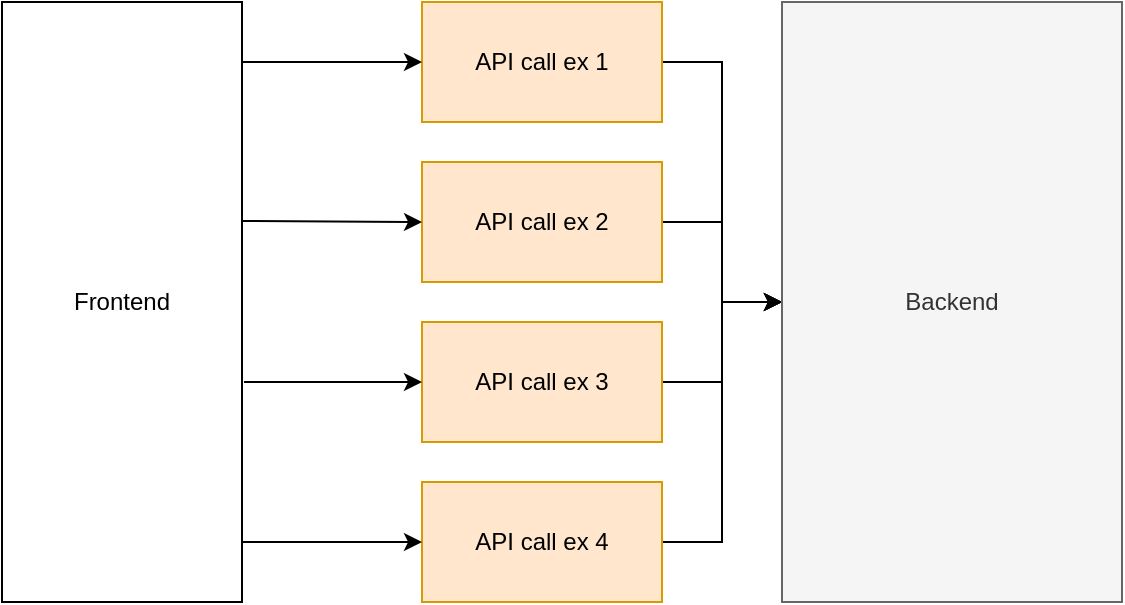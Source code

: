 <mxfile version="10.6.1" type="device"><diagram id="TWcAyWYOqswNdNWPShXc" name="Page-1"><mxGraphModel dx="774" dy="439" grid="1" gridSize="10" guides="1" tooltips="1" connect="1" arrows="1" fold="1" page="1" pageScale="1" pageWidth="850" pageHeight="1100" math="0" shadow="0"><root><mxCell id="0"/><mxCell id="1" parent="0"/><mxCell id="OiSPnr7VvSHOIUBx8l-g-1" value="Frontend" style="rounded=0;whiteSpace=wrap;html=1;" vertex="1" parent="1"><mxGeometry x="60" y="160" width="120" height="300" as="geometry"/></mxCell><mxCell id="OiSPnr7VvSHOIUBx8l-g-13" style="edgeStyle=orthogonalEdgeStyle;rounded=0;orthogonalLoop=1;jettySize=auto;html=1;entryX=0;entryY=0.5;entryDx=0;entryDy=0;" edge="1" parent="1" source="OiSPnr7VvSHOIUBx8l-g-2" target="OiSPnr7VvSHOIUBx8l-g-6"><mxGeometry relative="1" as="geometry"/></mxCell><mxCell id="OiSPnr7VvSHOIUBx8l-g-2" value="API call ex 2" style="rounded=0;whiteSpace=wrap;html=1;fillColor=#ffe6cc;strokeColor=#d79b00;" vertex="1" parent="1"><mxGeometry x="270" y="240" width="120" height="60" as="geometry"/></mxCell><mxCell id="OiSPnr7VvSHOIUBx8l-g-17" value="" style="edgeStyle=orthogonalEdgeStyle;rounded=0;orthogonalLoop=1;jettySize=auto;html=1;" edge="1" parent="1" source="OiSPnr7VvSHOIUBx8l-g-3" target="OiSPnr7VvSHOIUBx8l-g-6"><mxGeometry relative="1" as="geometry"/></mxCell><mxCell id="OiSPnr7VvSHOIUBx8l-g-3" value="API call ex 1" style="rounded=0;whiteSpace=wrap;html=1;fillColor=#ffe6cc;strokeColor=#d79b00;" vertex="1" parent="1"><mxGeometry x="270" y="160" width="120" height="60" as="geometry"/></mxCell><mxCell id="OiSPnr7VvSHOIUBx8l-g-12" style="edgeStyle=orthogonalEdgeStyle;rounded=0;orthogonalLoop=1;jettySize=auto;html=1;entryX=0;entryY=0.5;entryDx=0;entryDy=0;" edge="1" parent="1" source="OiSPnr7VvSHOIUBx8l-g-4" target="OiSPnr7VvSHOIUBx8l-g-6"><mxGeometry relative="1" as="geometry"/></mxCell><mxCell id="OiSPnr7VvSHOIUBx8l-g-4" value="API call ex 3" style="rounded=0;whiteSpace=wrap;html=1;fillColor=#ffe6cc;strokeColor=#d79b00;" vertex="1" parent="1"><mxGeometry x="270" y="320" width="120" height="60" as="geometry"/></mxCell><mxCell id="OiSPnr7VvSHOIUBx8l-g-11" style="edgeStyle=orthogonalEdgeStyle;rounded=0;orthogonalLoop=1;jettySize=auto;html=1;entryX=0;entryY=0.5;entryDx=0;entryDy=0;" edge="1" parent="1" source="OiSPnr7VvSHOIUBx8l-g-5" target="OiSPnr7VvSHOIUBx8l-g-6"><mxGeometry relative="1" as="geometry"/></mxCell><mxCell id="OiSPnr7VvSHOIUBx8l-g-5" value="API call ex 4" style="rounded=0;whiteSpace=wrap;html=1;fillColor=#ffe6cc;strokeColor=#d79b00;" vertex="1" parent="1"><mxGeometry x="270" y="400" width="120" height="60" as="geometry"/></mxCell><mxCell id="OiSPnr7VvSHOIUBx8l-g-6" value="Backend" style="rounded=0;whiteSpace=wrap;html=1;fillColor=#f5f5f5;strokeColor=#666666;fontColor=#333333;" vertex="1" parent="1"><mxGeometry x="450" y="160" width="170" height="300" as="geometry"/></mxCell><mxCell id="OiSPnr7VvSHOIUBx8l-g-7" value="" style="endArrow=classic;html=1;entryX=0;entryY=0.5;entryDx=0;entryDy=0;exitX=0.998;exitY=0.1;exitDx=0;exitDy=0;exitPerimeter=0;" edge="1" parent="1" source="OiSPnr7VvSHOIUBx8l-g-1" target="OiSPnr7VvSHOIUBx8l-g-3"><mxGeometry width="50" height="50" relative="1" as="geometry"><mxPoint x="60" y="530" as="sourcePoint"/><mxPoint x="110" y="480" as="targetPoint"/></mxGeometry></mxCell><mxCell id="OiSPnr7VvSHOIUBx8l-g-8" value="" style="endArrow=classic;html=1;entryX=0;entryY=0.5;entryDx=0;entryDy=0;exitX=1.002;exitY=0.365;exitDx=0;exitDy=0;exitPerimeter=0;" edge="1" parent="1" source="OiSPnr7VvSHOIUBx8l-g-1" target="OiSPnr7VvSHOIUBx8l-g-2"><mxGeometry width="50" height="50" relative="1" as="geometry"><mxPoint x="182" y="270" as="sourcePoint"/><mxPoint x="110" y="480" as="targetPoint"/></mxGeometry></mxCell><mxCell id="OiSPnr7VvSHOIUBx8l-g-9" value="" style="endArrow=classic;html=1;entryX=0;entryY=0.5;entryDx=0;entryDy=0;" edge="1" parent="1" target="OiSPnr7VvSHOIUBx8l-g-4"><mxGeometry width="50" height="50" relative="1" as="geometry"><mxPoint x="181" y="350" as="sourcePoint"/><mxPoint x="110" y="480" as="targetPoint"/></mxGeometry></mxCell><mxCell id="OiSPnr7VvSHOIUBx8l-g-10" value="" style="endArrow=classic;html=1;entryX=0;entryY=0.5;entryDx=0;entryDy=0;exitX=0.998;exitY=0.9;exitDx=0;exitDy=0;exitPerimeter=0;" edge="1" parent="1" source="OiSPnr7VvSHOIUBx8l-g-1" target="OiSPnr7VvSHOIUBx8l-g-5"><mxGeometry width="50" height="50" relative="1" as="geometry"><mxPoint x="183" y="430" as="sourcePoint"/><mxPoint x="100" y="560" as="targetPoint"/></mxGeometry></mxCell></root></mxGraphModel></diagram></mxfile>